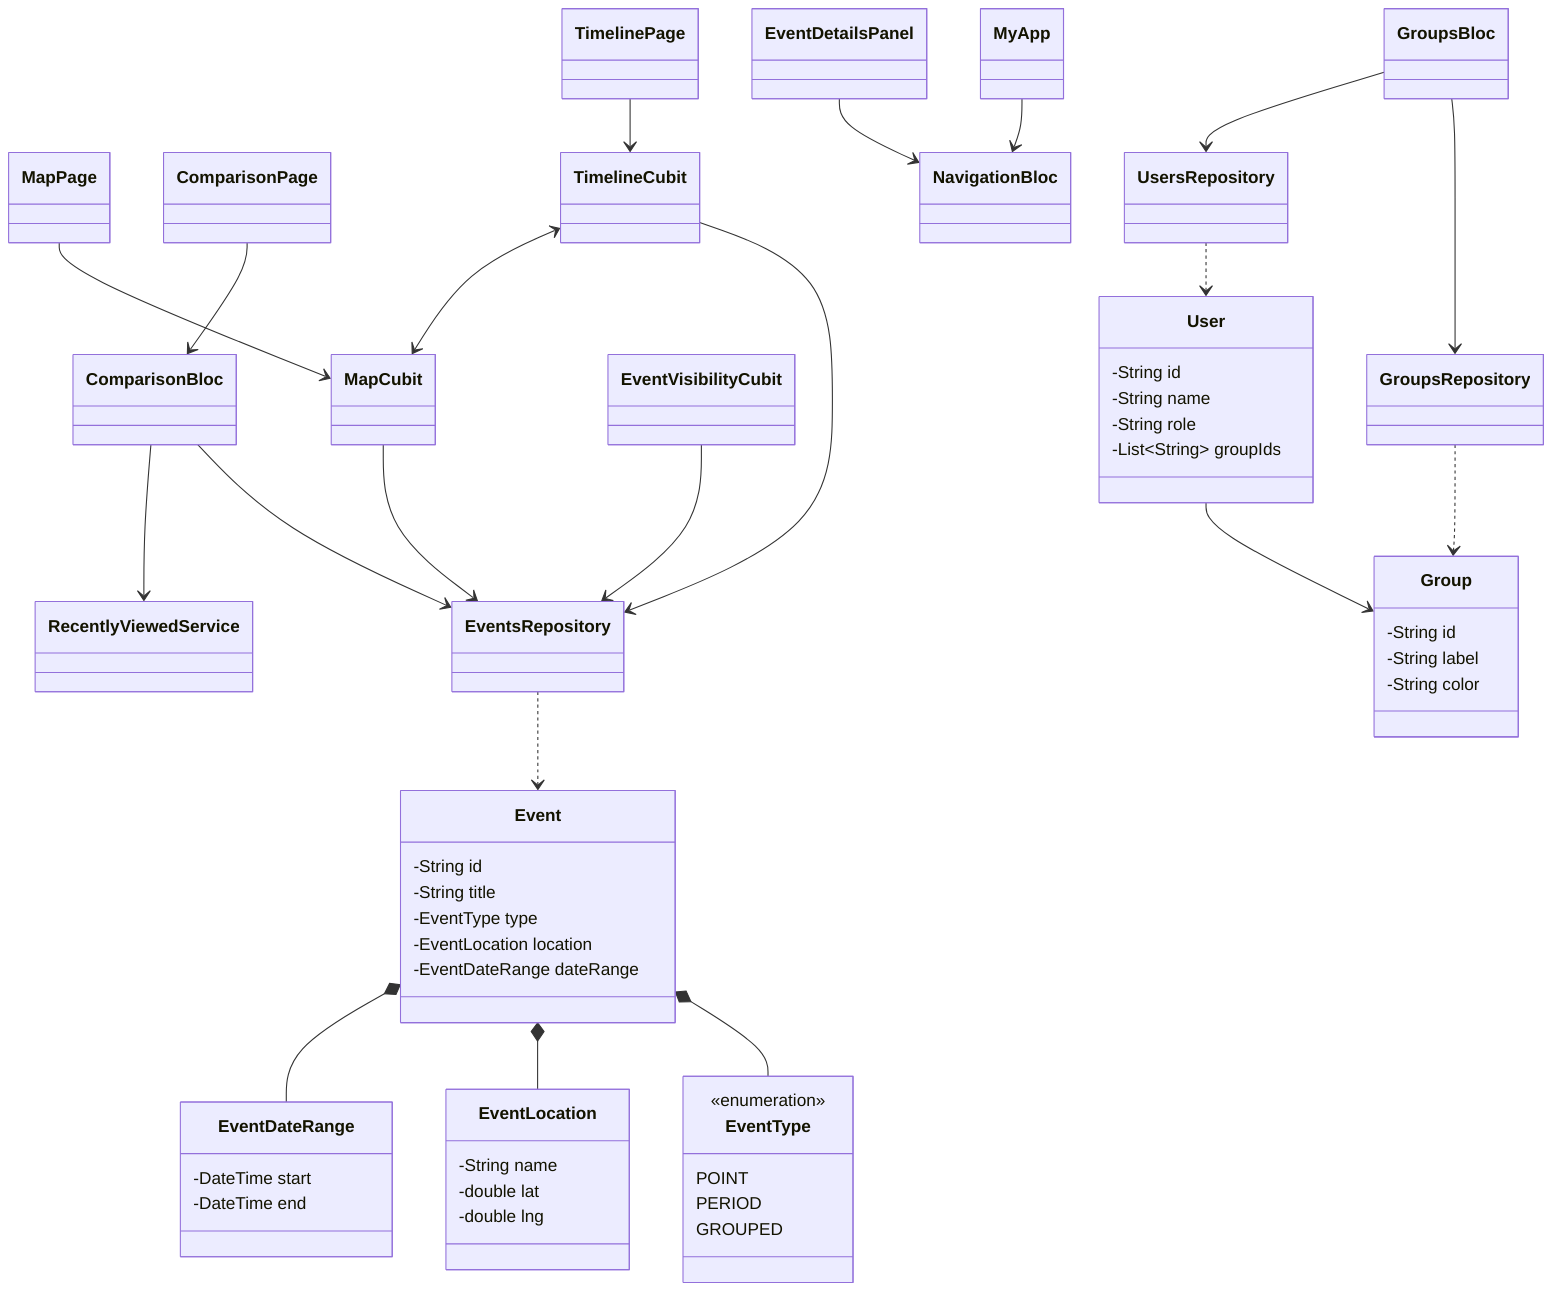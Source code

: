 classDiagram
    %% ====================================================================
    %% PRESENTATION LAYER
    %% ====================================================================
    
    class MyApp
    class TimelinePage  
    class MapPage
    class EventDetailsPanel
    class ComparisonPage
    
    %% ====================================================================
    %% BUSINESS LOGIC LAYER
    %% ====================================================================
    
    class NavigationBloc
    class TimelineCubit
    class MapCubit  
    class ComparisonBloc
    class EventVisibilityCubit
    class GroupsBloc
    
    %% ====================================================================
    %% DATA ACCESS LAYER
    %% ====================================================================
    
    class EventsRepository
    class UsersRepository
    class GroupsRepository
    class RecentlyViewedService
    
    %% ====================================================================
    %% DOMAIN MODELS
    %% ====================================================================
    
    class Event {
        -String id
        -String title
        -EventType type
        -EventLocation location
        -EventDateRange dateRange
    }
    
    class EventLocation {
        -String name
        -double lat
        -double lng
    }
    
    class EventDateRange {
        -DateTime start
        -DateTime end
    }
    
    class EventType {
        <<enumeration>>
        POINT
        PERIOD
        GROUPED
    }
    
    class User {
        -String id
        -String name
        -String role
        -List~String~ groupIds
    }
    
    class Group {
        -String id
        -String label
        -String color
    }
    
    %% ====================================================================
    %% CLEAR RELATIONSHIPS (NO CROSSING LINES)
    %% ====================================================================
    
    %% UI to Business Logic (Simple uses)
    MyApp --> NavigationBloc
    TimelinePage --> TimelineCubit
    MapPage --> MapCubit
    ComparisonPage --> ComparisonBloc
    EventDetailsPanel --> NavigationBloc
    
    %% Business Logic to Data Access
    TimelineCubit --> EventsRepository
    MapCubit --> EventsRepository
    ComparisonBloc --> EventsRepository
    ComparisonBloc --> RecentlyViewedService
    EventVisibilityCubit --> EventsRepository
    GroupsBloc --> GroupsRepository
    GroupsBloc --> UsersRepository
    
    %% Data Access returns Domain Models
    EventsRepository ..> Event
    UsersRepository ..> User
    GroupsRepository ..> Group
    
    %% Domain Model Compositions
    Event *-- EventType
    Event *-- EventLocation  
    Event *-- EventDateRange
    User --> Group
    
    %% Key Coordination (Minimal)
    TimelineCubit <--> MapCubit